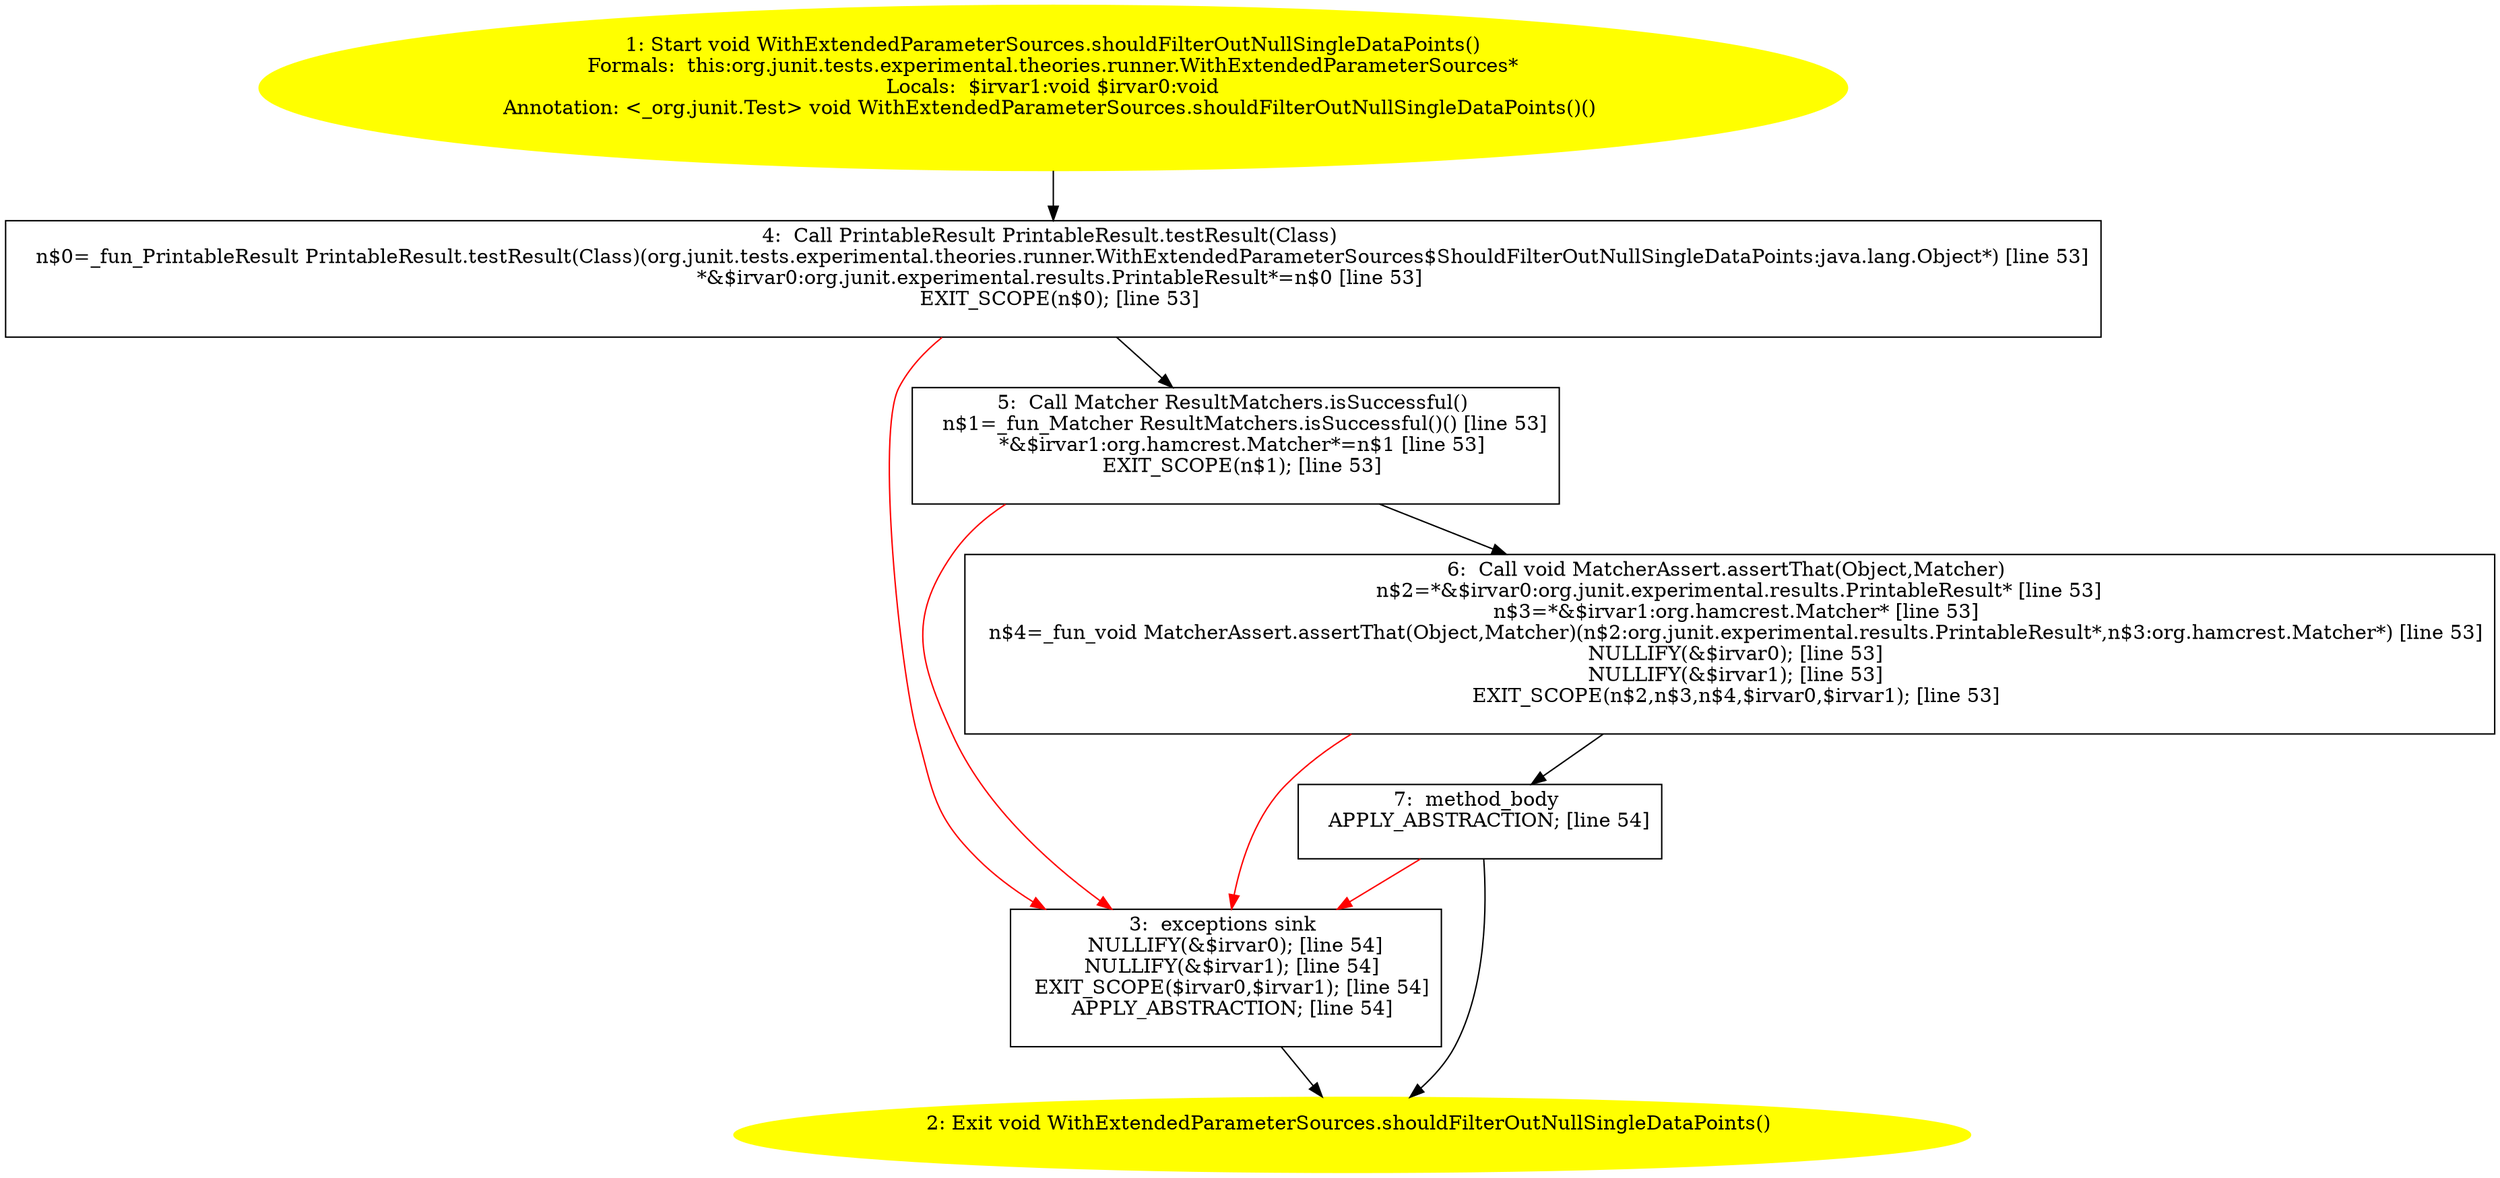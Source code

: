 /* @generated */
digraph cfg {
"org.junit.tests.experimental.theories.runner.WithExtendedParameterSources.shouldFilterOutNullSingleD.f9fa8fb7a608efa3d48c778fca2b4a7a_1" [label="1: Start void WithExtendedParameterSources.shouldFilterOutNullSingleDataPoints()\nFormals:  this:org.junit.tests.experimental.theories.runner.WithExtendedParameterSources*\nLocals:  $irvar1:void $irvar0:void\nAnnotation: <_org.junit.Test> void WithExtendedParameterSources.shouldFilterOutNullSingleDataPoints()() \n  " color=yellow style=filled]
	

	 "org.junit.tests.experimental.theories.runner.WithExtendedParameterSources.shouldFilterOutNullSingleD.f9fa8fb7a608efa3d48c778fca2b4a7a_1" -> "org.junit.tests.experimental.theories.runner.WithExtendedParameterSources.shouldFilterOutNullSingleD.f9fa8fb7a608efa3d48c778fca2b4a7a_4" ;
"org.junit.tests.experimental.theories.runner.WithExtendedParameterSources.shouldFilterOutNullSingleD.f9fa8fb7a608efa3d48c778fca2b4a7a_2" [label="2: Exit void WithExtendedParameterSources.shouldFilterOutNullSingleDataPoints() \n  " color=yellow style=filled]
	

"org.junit.tests.experimental.theories.runner.WithExtendedParameterSources.shouldFilterOutNullSingleD.f9fa8fb7a608efa3d48c778fca2b4a7a_3" [label="3:  exceptions sink \n   NULLIFY(&$irvar0); [line 54]\n  NULLIFY(&$irvar1); [line 54]\n  EXIT_SCOPE($irvar0,$irvar1); [line 54]\n  APPLY_ABSTRACTION; [line 54]\n " shape="box"]
	

	 "org.junit.tests.experimental.theories.runner.WithExtendedParameterSources.shouldFilterOutNullSingleD.f9fa8fb7a608efa3d48c778fca2b4a7a_3" -> "org.junit.tests.experimental.theories.runner.WithExtendedParameterSources.shouldFilterOutNullSingleD.f9fa8fb7a608efa3d48c778fca2b4a7a_2" ;
"org.junit.tests.experimental.theories.runner.WithExtendedParameterSources.shouldFilterOutNullSingleD.f9fa8fb7a608efa3d48c778fca2b4a7a_4" [label="4:  Call PrintableResult PrintableResult.testResult(Class) \n   n$0=_fun_PrintableResult PrintableResult.testResult(Class)(org.junit.tests.experimental.theories.runner.WithExtendedParameterSources$ShouldFilterOutNullSingleDataPoints:java.lang.Object*) [line 53]\n  *&$irvar0:org.junit.experimental.results.PrintableResult*=n$0 [line 53]\n  EXIT_SCOPE(n$0); [line 53]\n " shape="box"]
	

	 "org.junit.tests.experimental.theories.runner.WithExtendedParameterSources.shouldFilterOutNullSingleD.f9fa8fb7a608efa3d48c778fca2b4a7a_4" -> "org.junit.tests.experimental.theories.runner.WithExtendedParameterSources.shouldFilterOutNullSingleD.f9fa8fb7a608efa3d48c778fca2b4a7a_5" ;
	 "org.junit.tests.experimental.theories.runner.WithExtendedParameterSources.shouldFilterOutNullSingleD.f9fa8fb7a608efa3d48c778fca2b4a7a_4" -> "org.junit.tests.experimental.theories.runner.WithExtendedParameterSources.shouldFilterOutNullSingleD.f9fa8fb7a608efa3d48c778fca2b4a7a_3" [color="red" ];
"org.junit.tests.experimental.theories.runner.WithExtendedParameterSources.shouldFilterOutNullSingleD.f9fa8fb7a608efa3d48c778fca2b4a7a_5" [label="5:  Call Matcher ResultMatchers.isSuccessful() \n   n$1=_fun_Matcher ResultMatchers.isSuccessful()() [line 53]\n  *&$irvar1:org.hamcrest.Matcher*=n$1 [line 53]\n  EXIT_SCOPE(n$1); [line 53]\n " shape="box"]
	

	 "org.junit.tests.experimental.theories.runner.WithExtendedParameterSources.shouldFilterOutNullSingleD.f9fa8fb7a608efa3d48c778fca2b4a7a_5" -> "org.junit.tests.experimental.theories.runner.WithExtendedParameterSources.shouldFilterOutNullSingleD.f9fa8fb7a608efa3d48c778fca2b4a7a_6" ;
	 "org.junit.tests.experimental.theories.runner.WithExtendedParameterSources.shouldFilterOutNullSingleD.f9fa8fb7a608efa3d48c778fca2b4a7a_5" -> "org.junit.tests.experimental.theories.runner.WithExtendedParameterSources.shouldFilterOutNullSingleD.f9fa8fb7a608efa3d48c778fca2b4a7a_3" [color="red" ];
"org.junit.tests.experimental.theories.runner.WithExtendedParameterSources.shouldFilterOutNullSingleD.f9fa8fb7a608efa3d48c778fca2b4a7a_6" [label="6:  Call void MatcherAssert.assertThat(Object,Matcher) \n   n$2=*&$irvar0:org.junit.experimental.results.PrintableResult* [line 53]\n  n$3=*&$irvar1:org.hamcrest.Matcher* [line 53]\n  n$4=_fun_void MatcherAssert.assertThat(Object,Matcher)(n$2:org.junit.experimental.results.PrintableResult*,n$3:org.hamcrest.Matcher*) [line 53]\n  NULLIFY(&$irvar0); [line 53]\n  NULLIFY(&$irvar1); [line 53]\n  EXIT_SCOPE(n$2,n$3,n$4,$irvar0,$irvar1); [line 53]\n " shape="box"]
	

	 "org.junit.tests.experimental.theories.runner.WithExtendedParameterSources.shouldFilterOutNullSingleD.f9fa8fb7a608efa3d48c778fca2b4a7a_6" -> "org.junit.tests.experimental.theories.runner.WithExtendedParameterSources.shouldFilterOutNullSingleD.f9fa8fb7a608efa3d48c778fca2b4a7a_7" ;
	 "org.junit.tests.experimental.theories.runner.WithExtendedParameterSources.shouldFilterOutNullSingleD.f9fa8fb7a608efa3d48c778fca2b4a7a_6" -> "org.junit.tests.experimental.theories.runner.WithExtendedParameterSources.shouldFilterOutNullSingleD.f9fa8fb7a608efa3d48c778fca2b4a7a_3" [color="red" ];
"org.junit.tests.experimental.theories.runner.WithExtendedParameterSources.shouldFilterOutNullSingleD.f9fa8fb7a608efa3d48c778fca2b4a7a_7" [label="7:  method_body \n   APPLY_ABSTRACTION; [line 54]\n " shape="box"]
	

	 "org.junit.tests.experimental.theories.runner.WithExtendedParameterSources.shouldFilterOutNullSingleD.f9fa8fb7a608efa3d48c778fca2b4a7a_7" -> "org.junit.tests.experimental.theories.runner.WithExtendedParameterSources.shouldFilterOutNullSingleD.f9fa8fb7a608efa3d48c778fca2b4a7a_2" ;
	 "org.junit.tests.experimental.theories.runner.WithExtendedParameterSources.shouldFilterOutNullSingleD.f9fa8fb7a608efa3d48c778fca2b4a7a_7" -> "org.junit.tests.experimental.theories.runner.WithExtendedParameterSources.shouldFilterOutNullSingleD.f9fa8fb7a608efa3d48c778fca2b4a7a_3" [color="red" ];
}
